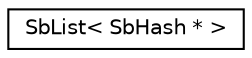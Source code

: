 digraph "Graphical Class Hierarchy"
{
 // LATEX_PDF_SIZE
  edge [fontname="Helvetica",fontsize="10",labelfontname="Helvetica",labelfontsize="10"];
  node [fontname="Helvetica",fontsize="10",shape=record];
  rankdir="LR";
  Node0 [label="SbList\< SbHash * \>",height=0.2,width=0.4,color="black", fillcolor="white", style="filled",URL="$classSbList.html",tooltip=" "];
}

